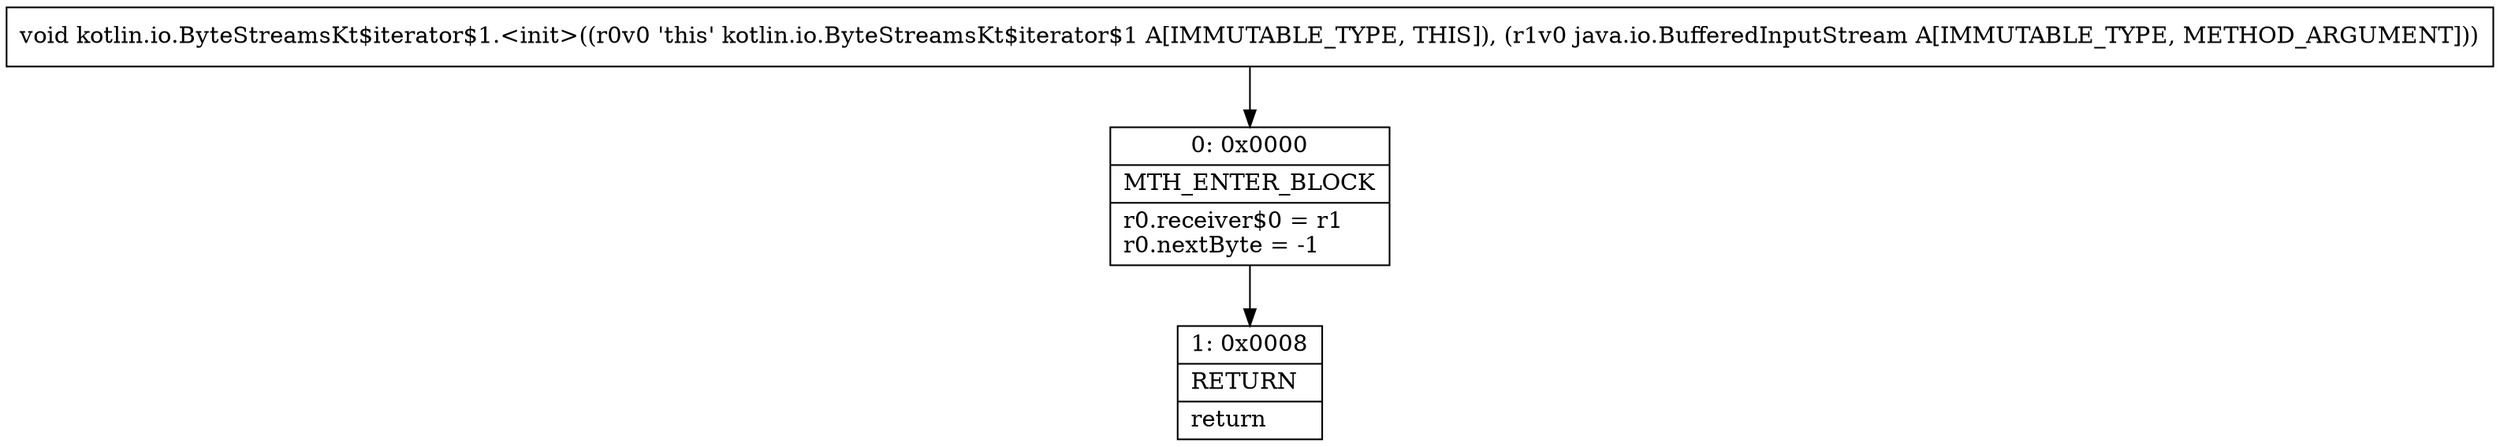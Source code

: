 digraph "CFG forkotlin.io.ByteStreamsKt$iterator$1.\<init\>(Ljava\/io\/BufferedInputStream;)V" {
Node_0 [shape=record,label="{0\:\ 0x0000|MTH_ENTER_BLOCK\l|r0.receiver$0 = r1\lr0.nextByte = \-1\l}"];
Node_1 [shape=record,label="{1\:\ 0x0008|RETURN\l|return\l}"];
MethodNode[shape=record,label="{void kotlin.io.ByteStreamsKt$iterator$1.\<init\>((r0v0 'this' kotlin.io.ByteStreamsKt$iterator$1 A[IMMUTABLE_TYPE, THIS]), (r1v0 java.io.BufferedInputStream A[IMMUTABLE_TYPE, METHOD_ARGUMENT])) }"];
MethodNode -> Node_0;
Node_0 -> Node_1;
}

